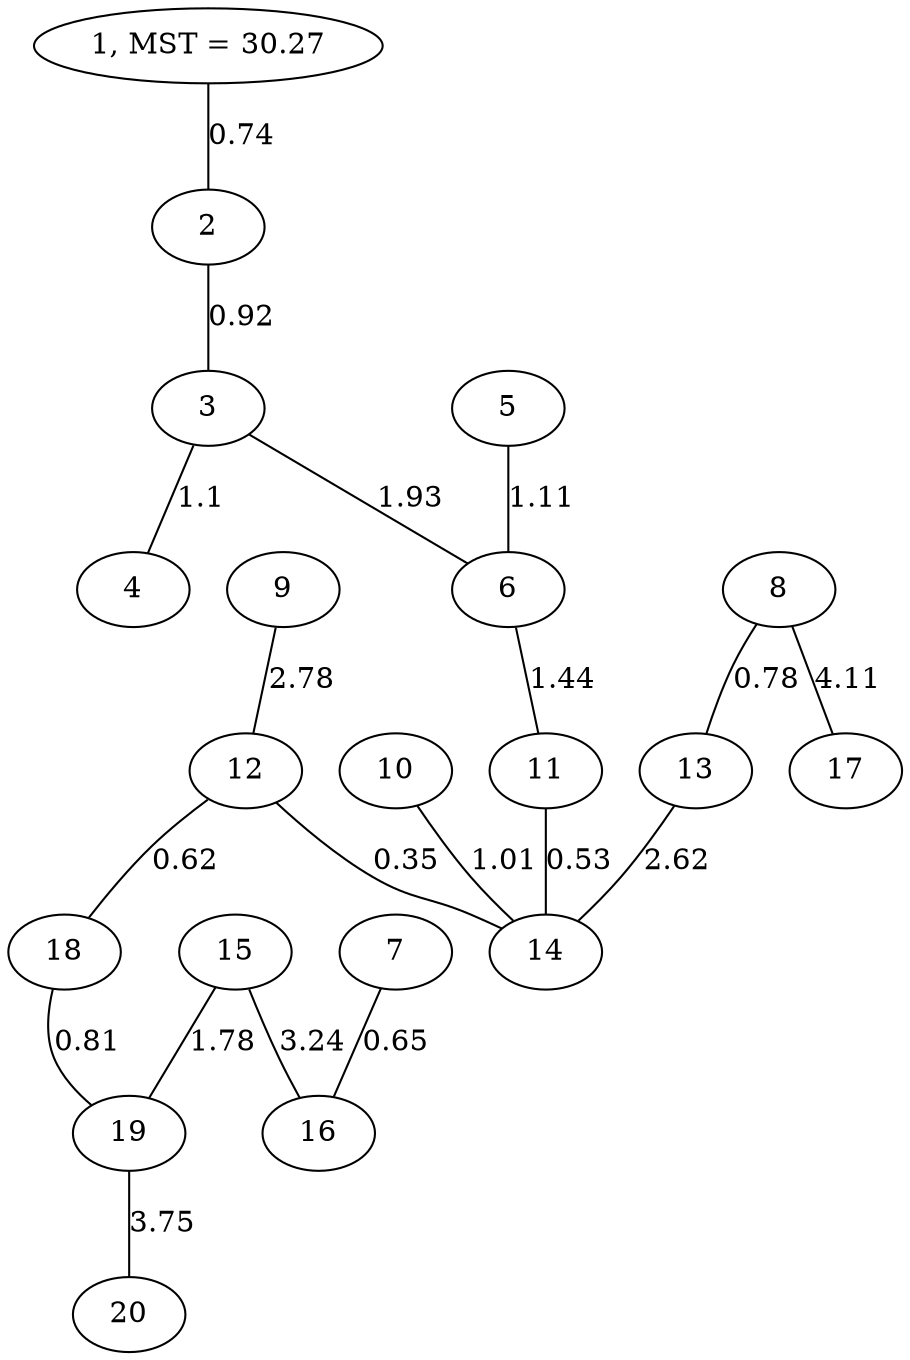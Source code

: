 graph Prim_BarabasiAlbert{
1--2 [label=0.74]
2--3 [label=0.92]
3--4 [label=1.1]
5--6 [label=1.11]
7--16 [label=0.65]
9--12 [label=2.78]
3--6 [label=1.93]
10--14 [label=1.01]
6--11 [label=1.44]
13--14 [label=2.62]
11--14 [label=0.53]
12--14 [label=0.35]
15--19 [label=1.78]
12--18 [label=0.62]
15--16 [label=3.24]
8--17 [label=4.11]
18--19 [label=0.81]
19--20 [label=3.75]
8--13 [label=0.78]
1 [label="1, MST = 30.27"]
}
